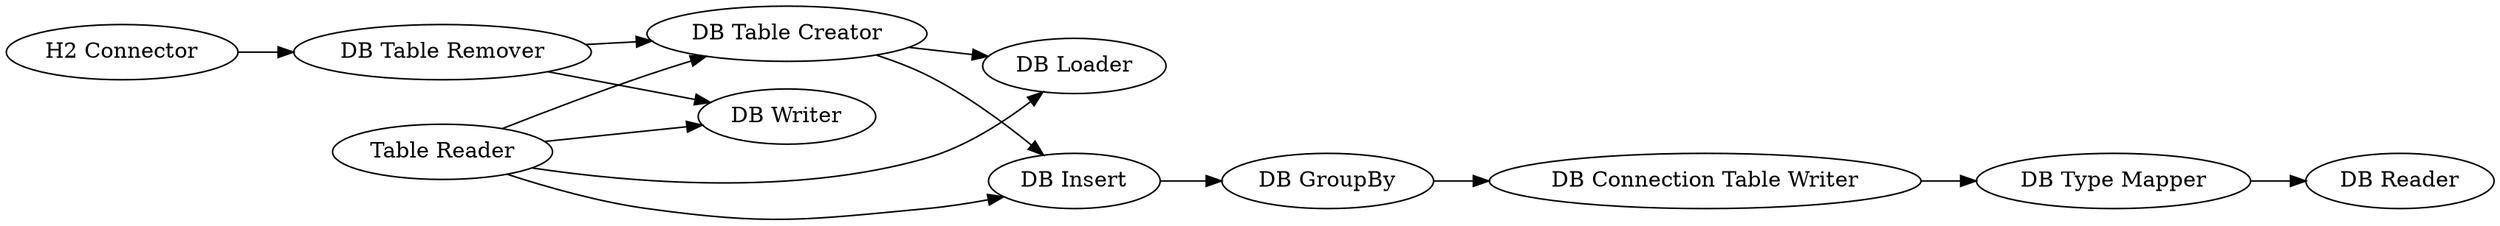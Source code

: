 digraph {
	91 -> 102
	93 -> 95
	94 -> 100
	106 -> 108
	106 -> 102
	106 -> 107
	95 -> 101
	107 -> 108
	77 -> 91
	107 -> 94
	106 -> 94
	91 -> 107
	100 -> 93
	91 [label="DB Table Remover"]
	107 [label="DB Table Creator"]
	94 [label="DB Insert"]
	102 [label="DB Writer"]
	101 [label="DB Reader"]
	100 [label="DB GroupBy"]
	77 [label="H2 Connector"]
	95 [label="DB Type Mapper"]
	93 [label="DB Connection Table Writer"]
	108 [label="DB Loader"]
	106 [label="Table Reader"]
	rankdir=LR
}
